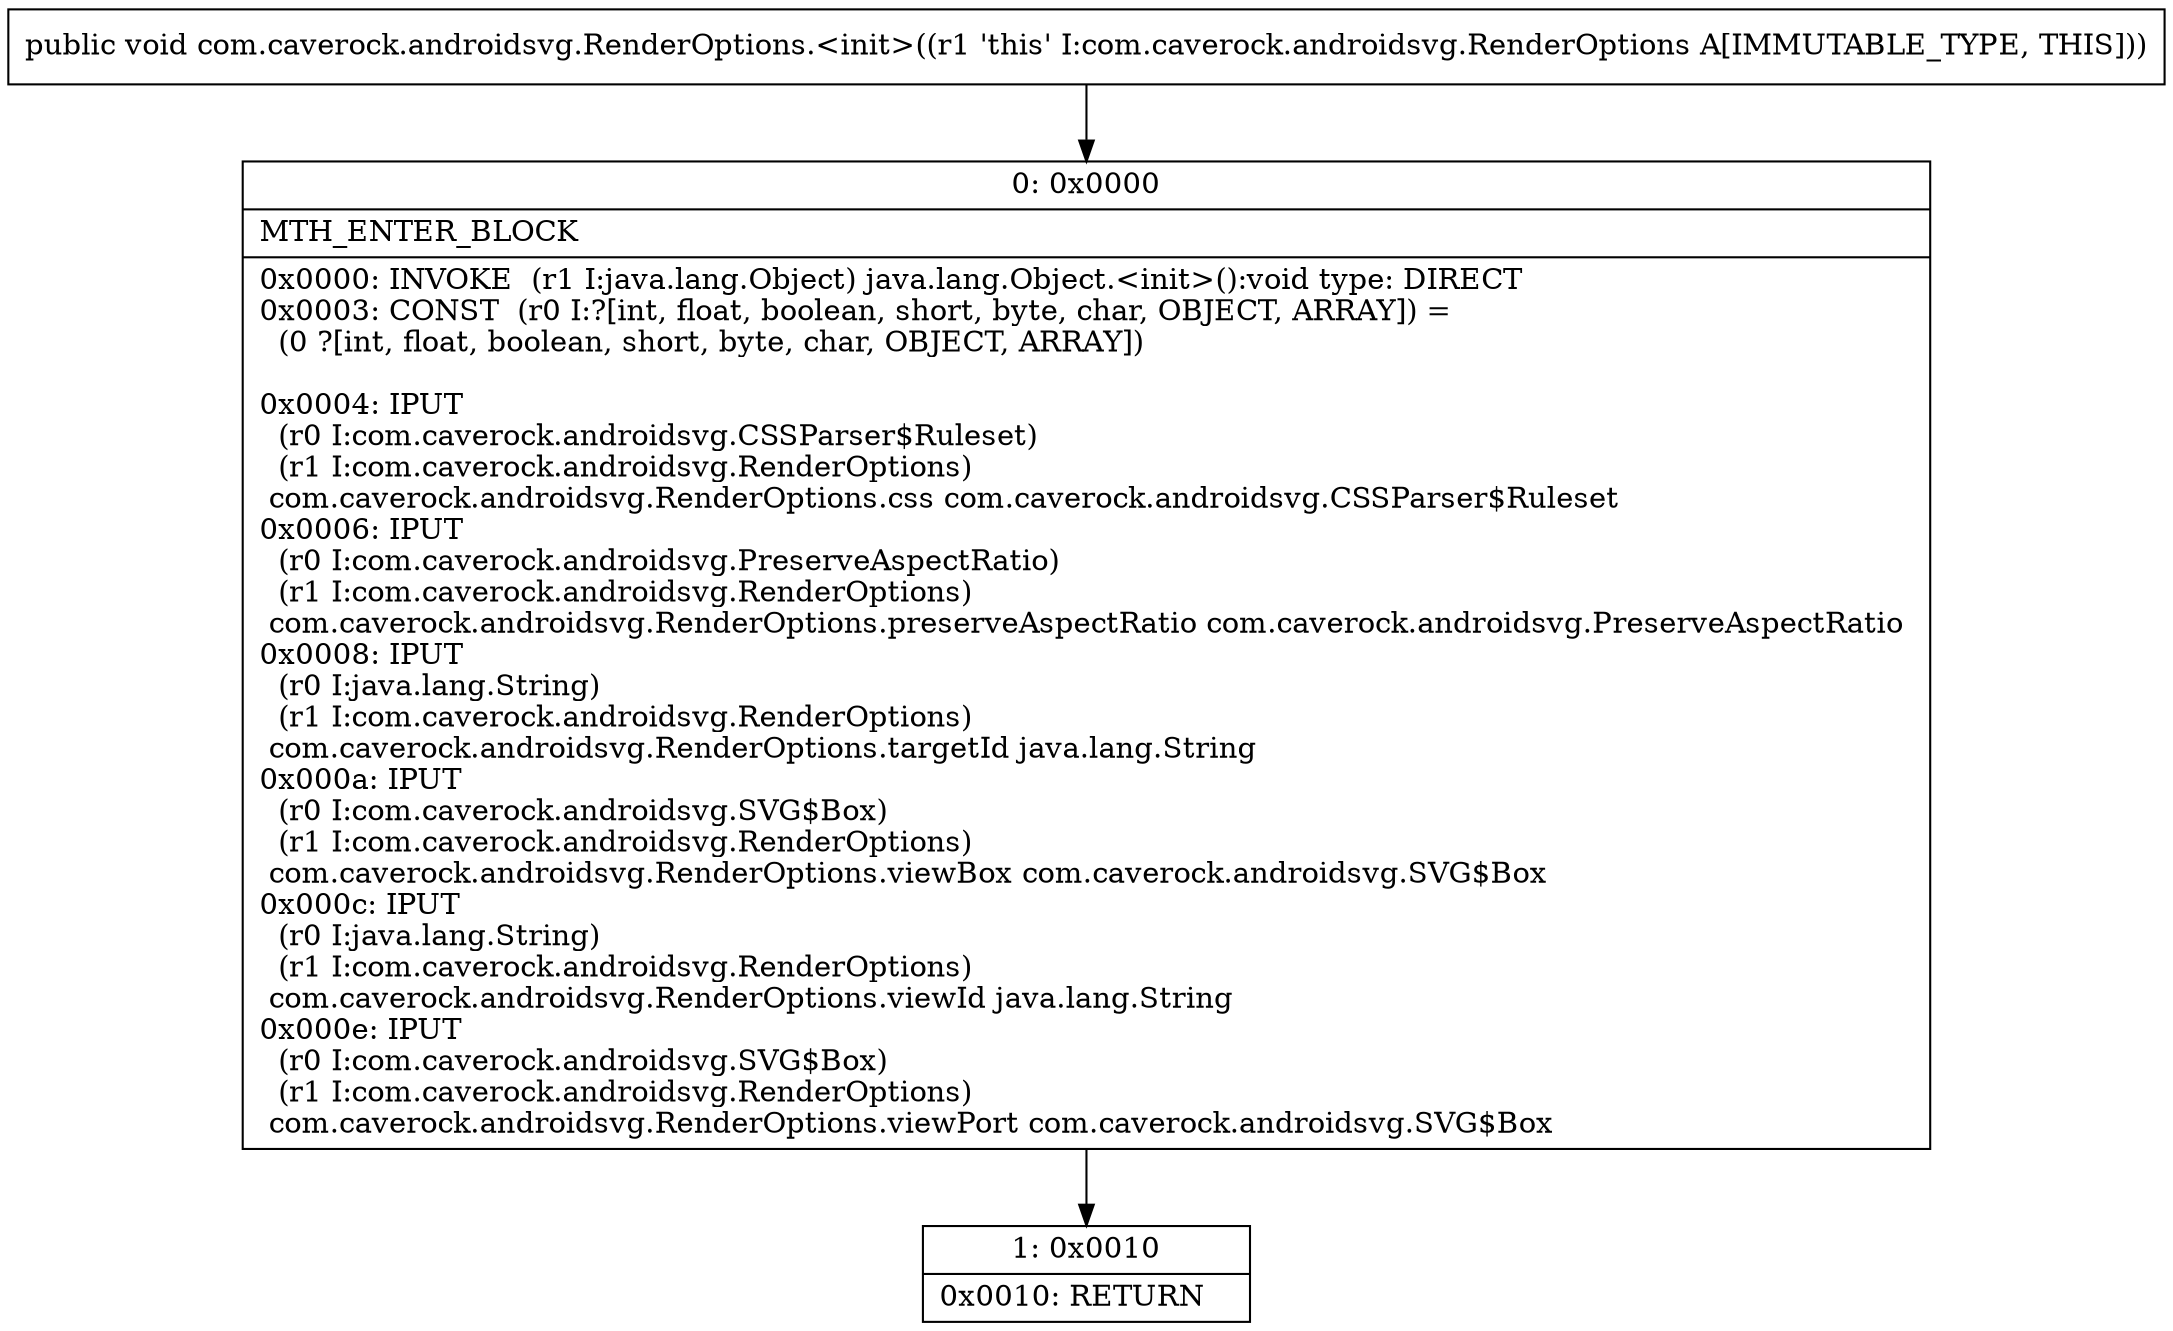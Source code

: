 digraph "CFG forcom.caverock.androidsvg.RenderOptions.\<init\>()V" {
Node_0 [shape=record,label="{0\:\ 0x0000|MTH_ENTER_BLOCK\l|0x0000: INVOKE  (r1 I:java.lang.Object) java.lang.Object.\<init\>():void type: DIRECT \l0x0003: CONST  (r0 I:?[int, float, boolean, short, byte, char, OBJECT, ARRAY]) = \l  (0 ?[int, float, boolean, short, byte, char, OBJECT, ARRAY])\l \l0x0004: IPUT  \l  (r0 I:com.caverock.androidsvg.CSSParser$Ruleset)\l  (r1 I:com.caverock.androidsvg.RenderOptions)\l com.caverock.androidsvg.RenderOptions.css com.caverock.androidsvg.CSSParser$Ruleset \l0x0006: IPUT  \l  (r0 I:com.caverock.androidsvg.PreserveAspectRatio)\l  (r1 I:com.caverock.androidsvg.RenderOptions)\l com.caverock.androidsvg.RenderOptions.preserveAspectRatio com.caverock.androidsvg.PreserveAspectRatio \l0x0008: IPUT  \l  (r0 I:java.lang.String)\l  (r1 I:com.caverock.androidsvg.RenderOptions)\l com.caverock.androidsvg.RenderOptions.targetId java.lang.String \l0x000a: IPUT  \l  (r0 I:com.caverock.androidsvg.SVG$Box)\l  (r1 I:com.caverock.androidsvg.RenderOptions)\l com.caverock.androidsvg.RenderOptions.viewBox com.caverock.androidsvg.SVG$Box \l0x000c: IPUT  \l  (r0 I:java.lang.String)\l  (r1 I:com.caverock.androidsvg.RenderOptions)\l com.caverock.androidsvg.RenderOptions.viewId java.lang.String \l0x000e: IPUT  \l  (r0 I:com.caverock.androidsvg.SVG$Box)\l  (r1 I:com.caverock.androidsvg.RenderOptions)\l com.caverock.androidsvg.RenderOptions.viewPort com.caverock.androidsvg.SVG$Box \l}"];
Node_1 [shape=record,label="{1\:\ 0x0010|0x0010: RETURN   \l}"];
MethodNode[shape=record,label="{public void com.caverock.androidsvg.RenderOptions.\<init\>((r1 'this' I:com.caverock.androidsvg.RenderOptions A[IMMUTABLE_TYPE, THIS])) }"];
MethodNode -> Node_0;
Node_0 -> Node_1;
}

